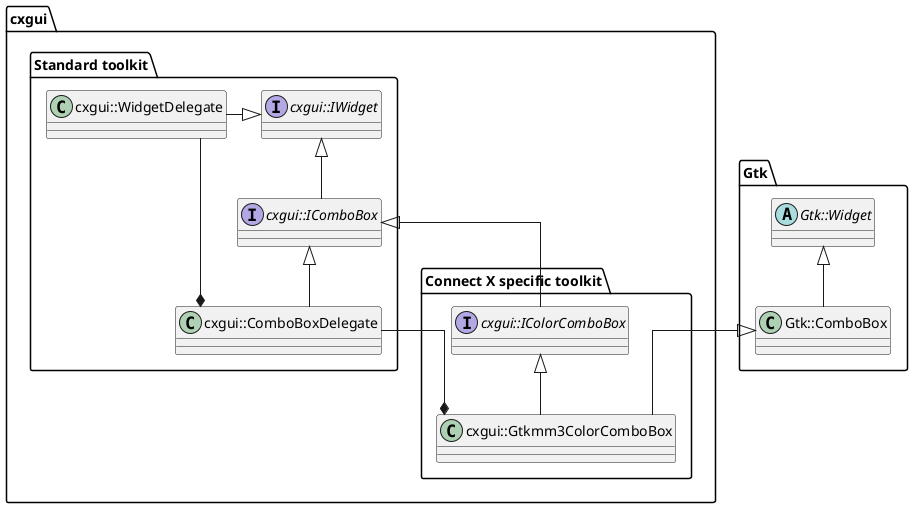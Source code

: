@startuml

skinparam linetype ortho

package Gtk
{
  abstract "Gtk::Widget"   as Widget
  class    "Gtk::ComboBox" as ComboBox

  Widget <|-- ComboBox
}

package cxgui
{
  package "Standard toolkit" as std
  {
    interface "cxgui::IWidget"   as IWidget
    interface "cxgui::IComboBox" as IComboBox

    class "cxgui::WidgetDelegate"   as WidgetDelegate
    class "cxgui::ComboBoxDelegate" as ComboBoxDelegate

    IWidget          <|--     IComboBox
    IWidget          <|-left- WidgetDelegate
    IComboBox        <|--     ComboBoxDelegate
    ComboBoxDelegate *--      WidgetDelegate
  }

  package "Connect X specific toolkit" as cx
  {
    interface "cxgui::IColorComboBox"      as IComboBox
    class     "cxgui::Gtkmm3ColorComboBox" as ComboBox

    cxgui.std.IComboBox <|-- IComboBox
    IComboBox           <|-- ComboBox
    Gtk.ComboBox        <|-- ComboBox
    ComboBox            *--  ComboBoxDelegate
  }
}

@enduml
